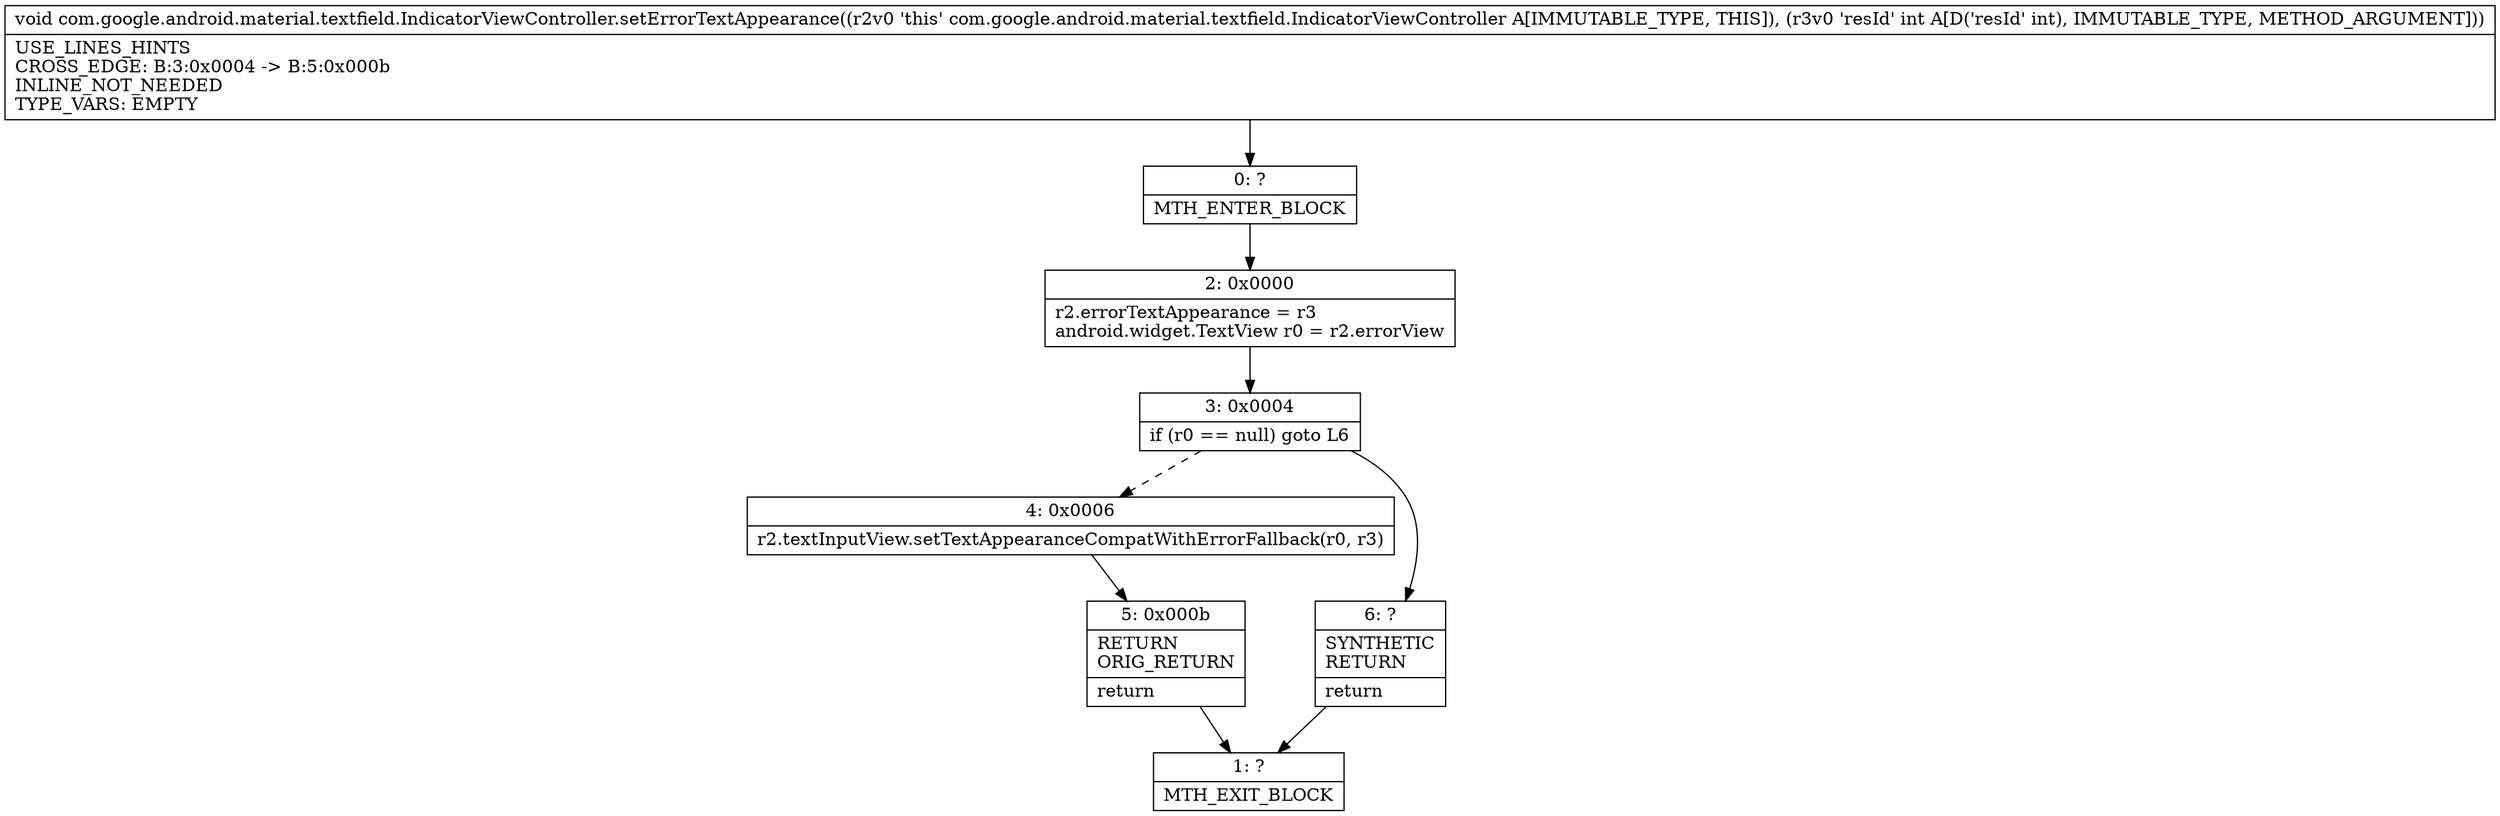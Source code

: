 digraph "CFG forcom.google.android.material.textfield.IndicatorViewController.setErrorTextAppearance(I)V" {
Node_0 [shape=record,label="{0\:\ ?|MTH_ENTER_BLOCK\l}"];
Node_2 [shape=record,label="{2\:\ 0x0000|r2.errorTextAppearance = r3\landroid.widget.TextView r0 = r2.errorView\l}"];
Node_3 [shape=record,label="{3\:\ 0x0004|if (r0 == null) goto L6\l}"];
Node_4 [shape=record,label="{4\:\ 0x0006|r2.textInputView.setTextAppearanceCompatWithErrorFallback(r0, r3)\l}"];
Node_5 [shape=record,label="{5\:\ 0x000b|RETURN\lORIG_RETURN\l|return\l}"];
Node_1 [shape=record,label="{1\:\ ?|MTH_EXIT_BLOCK\l}"];
Node_6 [shape=record,label="{6\:\ ?|SYNTHETIC\lRETURN\l|return\l}"];
MethodNode[shape=record,label="{void com.google.android.material.textfield.IndicatorViewController.setErrorTextAppearance((r2v0 'this' com.google.android.material.textfield.IndicatorViewController A[IMMUTABLE_TYPE, THIS]), (r3v0 'resId' int A[D('resId' int), IMMUTABLE_TYPE, METHOD_ARGUMENT]))  | USE_LINES_HINTS\lCROSS_EDGE: B:3:0x0004 \-\> B:5:0x000b\lINLINE_NOT_NEEDED\lTYPE_VARS: EMPTY\l}"];
MethodNode -> Node_0;Node_0 -> Node_2;
Node_2 -> Node_3;
Node_3 -> Node_4[style=dashed];
Node_3 -> Node_6;
Node_4 -> Node_5;
Node_5 -> Node_1;
Node_6 -> Node_1;
}

